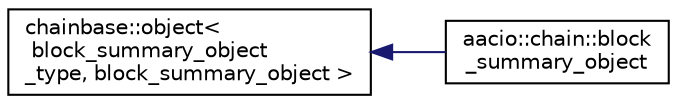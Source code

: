 digraph "Graphical Class Hierarchy"
{
  edge [fontname="Helvetica",fontsize="10",labelfontname="Helvetica",labelfontsize="10"];
  node [fontname="Helvetica",fontsize="10",shape=record];
  rankdir="LR";
  Node0 [label="chainbase::object\<\l block_summary_object\l_type, block_summary_object \>",height=0.2,width=0.4,color="black", fillcolor="white", style="filled",URL="$structchainbase_1_1object.html"];
  Node0 -> Node1 [dir="back",color="midnightblue",fontsize="10",style="solid",fontname="Helvetica"];
  Node1 [label="aacio::chain::block\l_summary_object",height=0.2,width=0.4,color="black", fillcolor="white", style="filled",URL="$classaacio_1_1chain_1_1block__summary__object.html",tooltip="tracks minimal information about past blocks to implement TaPOSWhen attempting to calculate the valid..."];
}
